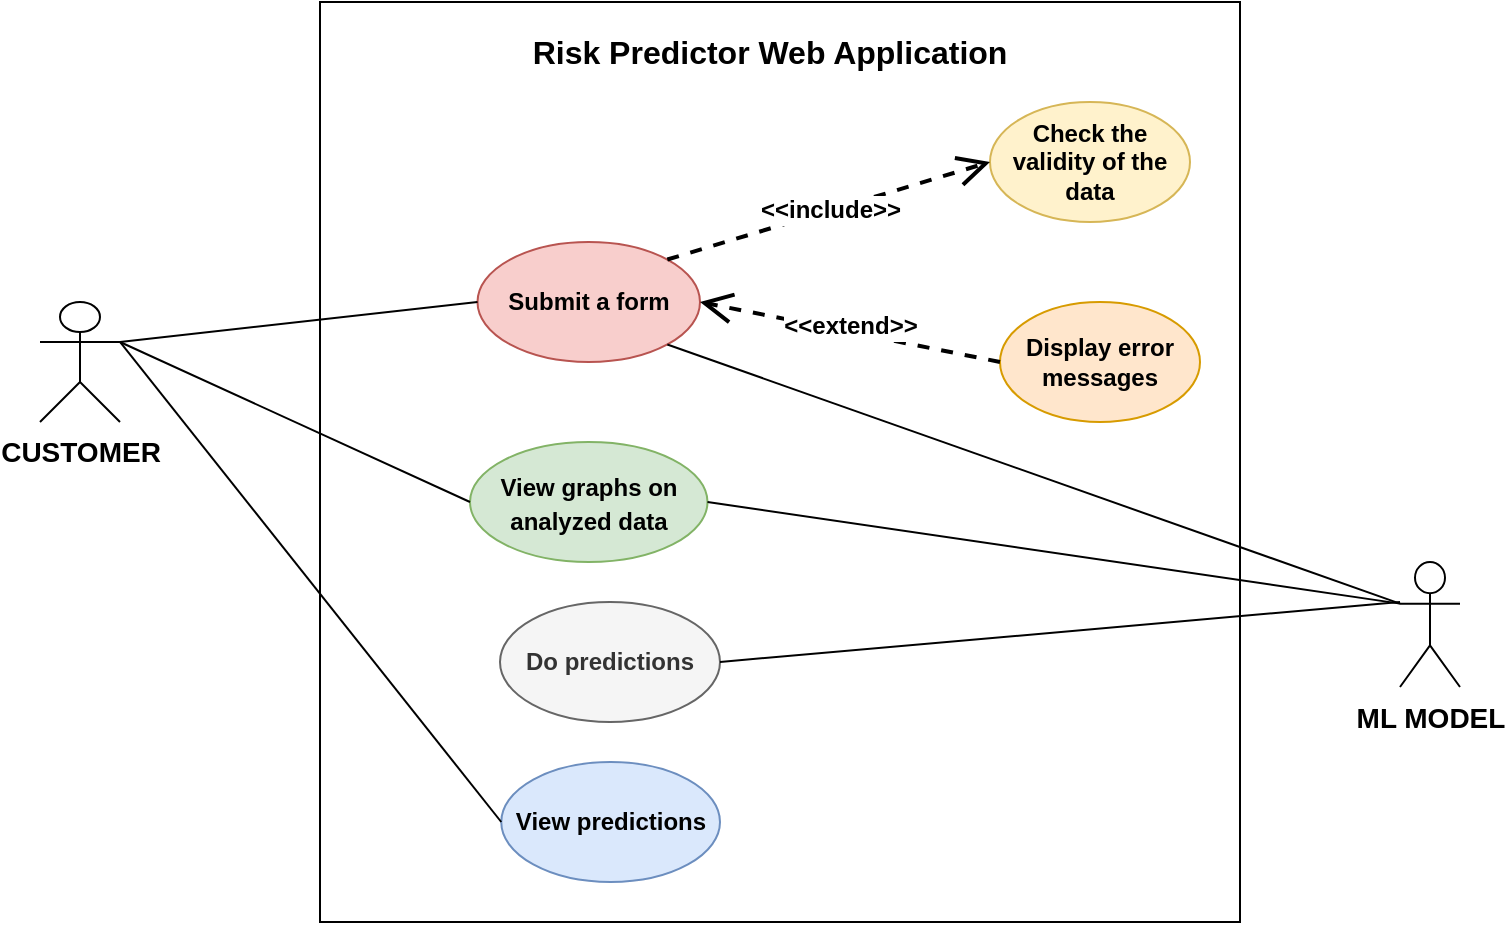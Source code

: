 <mxfile version="16.6.5" type="device"><diagram id="WGko0ocw4E1ylXBgREAE" name="Page-1"><mxGraphModel dx="1038" dy="571" grid="1" gridSize="10" guides="1" tooltips="1" connect="1" arrows="1" fold="1" page="1" pageScale="1" pageWidth="850" pageHeight="1100" math="0" shadow="0"><root><mxCell id="0"/><mxCell id="1" parent="0"/><mxCell id="0dIgHOUMZvJ4idb-tROt-1" value="" style="whiteSpace=wrap;html=1;aspect=fixed;" parent="1" vertex="1"><mxGeometry x="220" y="50" width="460" height="460" as="geometry"/></mxCell><mxCell id="0dIgHOUMZvJ4idb-tROt-2" value="&lt;b&gt;&lt;font style=&quot;font-size: 16px&quot;&gt;Risk Predictor Web Application&lt;/font&gt;&lt;/b&gt;" style="text;html=1;strokeColor=none;fillColor=none;align=center;verticalAlign=middle;whiteSpace=wrap;rounded=0;" parent="1" vertex="1"><mxGeometry x="300" y="60" width="290" height="30" as="geometry"/></mxCell><object label="&lt;span style=&quot;font-size: 14px&quot;&gt;&lt;b&gt;CUSTOMER&lt;/b&gt;&lt;/span&gt;" id="0dIgHOUMZvJ4idb-tROt-3"><mxCell style="shape=umlActor;verticalLabelPosition=bottom;verticalAlign=top;html=1;outlineConnect=0;" parent="1" vertex="1"><mxGeometry x="80" y="200" width="40" height="60" as="geometry"/></mxCell></object><mxCell id="0dIgHOUMZvJ4idb-tROt-11" value="&lt;b&gt;&lt;font style=&quot;font-size: 14px&quot;&gt;ML MODEL&lt;/font&gt;&lt;/b&gt;" style="shape=umlActor;verticalLabelPosition=bottom;verticalAlign=top;html=1;outlineConnect=0;" parent="1" vertex="1"><mxGeometry x="760" y="330" width="30" height="62.5" as="geometry"/></mxCell><mxCell id="0dIgHOUMZvJ4idb-tROt-12" value="&lt;b&gt;Submit a form&lt;/b&gt;" style="ellipse;whiteSpace=wrap;html=1;fillColor=#f8cecc;strokeColor=#b85450;" parent="1" vertex="1"><mxGeometry x="298.75" y="170" width="111.25" height="60" as="geometry"/></mxCell><mxCell id="0dIgHOUMZvJ4idb-tROt-13" value="&lt;b&gt;View predictions&lt;/b&gt;" style="ellipse;whiteSpace=wrap;html=1;fillColor=#dae8fc;strokeColor=#6c8ebf;" parent="1" vertex="1"><mxGeometry x="310.63" y="430" width="109.37" height="60" as="geometry"/></mxCell><mxCell id="0dIgHOUMZvJ4idb-tROt-16" value="" style="endArrow=none;html=1;rounded=0;fontSize=14;entryX=1;entryY=0.333;entryDx=0;entryDy=0;entryPerimeter=0;exitX=0;exitY=0.5;exitDx=0;exitDy=0;" parent="1" source="0dIgHOUMZvJ4idb-tROt-12" target="0dIgHOUMZvJ4idb-tROt-3" edge="1"><mxGeometry width="50" height="50" relative="1" as="geometry"><mxPoint x="400" y="310" as="sourcePoint"/><mxPoint x="450" y="260" as="targetPoint"/></mxGeometry></mxCell><mxCell id="0dIgHOUMZvJ4idb-tROt-17" value="" style="endArrow=none;html=1;rounded=0;fontSize=14;exitX=1;exitY=0.333;exitDx=0;exitDy=0;exitPerimeter=0;entryX=0;entryY=0.5;entryDx=0;entryDy=0;" parent="1" source="0dIgHOUMZvJ4idb-tROt-3" target="0dIgHOUMZvJ4idb-tROt-13" edge="1"><mxGeometry width="50" height="50" relative="1" as="geometry"><mxPoint x="400" y="300" as="sourcePoint"/><mxPoint x="450" y="250" as="targetPoint"/></mxGeometry></mxCell><mxCell id="0dIgHOUMZvJ4idb-tROt-18" value="&lt;b&gt;&lt;font style=&quot;font-size: 12px&quot;&gt;View graphs on analyzed data&lt;/font&gt;&lt;/b&gt;" style="ellipse;whiteSpace=wrap;html=1;fontSize=14;fillColor=#d5e8d4;strokeColor=#82b366;" parent="1" vertex="1"><mxGeometry x="295" y="270" width="118.75" height="60" as="geometry"/></mxCell><mxCell id="0dIgHOUMZvJ4idb-tROt-19" value="" style="endArrow=none;html=1;rounded=0;fontSize=14;entryX=0;entryY=0.5;entryDx=0;entryDy=0;" parent="1" target="0dIgHOUMZvJ4idb-tROt-18" edge="1"><mxGeometry width="50" height="50" relative="1" as="geometry"><mxPoint x="120" y="220" as="sourcePoint"/><mxPoint x="450" y="240" as="targetPoint"/></mxGeometry></mxCell><mxCell id="0dIgHOUMZvJ4idb-tROt-24" value="&lt;b&gt;&lt;font style=&quot;font-size: 12px&quot;&gt;Check the validity of the data&lt;/font&gt;&lt;/b&gt;" style="ellipse;whiteSpace=wrap;html=1;fontSize=12;fillColor=#fff2cc;strokeColor=#d6b656;" parent="1" vertex="1"><mxGeometry x="555" y="100" width="100" height="60" as="geometry"/></mxCell><mxCell id="0dIgHOUMZvJ4idb-tROt-36" value="&lt;b&gt;&amp;lt;&amp;lt;include&amp;gt;&amp;gt;&lt;/b&gt;" style="endArrow=open;endSize=12;dashed=1;html=1;rounded=0;fontSize=12;exitX=1;exitY=0;exitDx=0;exitDy=0;entryX=0;entryY=0.5;entryDx=0;entryDy=0;strokeWidth=2;" parent="1" source="0dIgHOUMZvJ4idb-tROt-12" target="0dIgHOUMZvJ4idb-tROt-24" edge="1"><mxGeometry width="160" relative="1" as="geometry"><mxPoint x="340" y="270" as="sourcePoint"/><mxPoint x="500" y="270" as="targetPoint"/></mxGeometry></mxCell><mxCell id="0dIgHOUMZvJ4idb-tROt-41" value="&lt;b&gt;Display error&lt;br&gt;messages&lt;br&gt;&lt;/b&gt;" style="ellipse;whiteSpace=wrap;html=1;fontSize=12;fillColor=#ffe6cc;strokeColor=#d79b00;" parent="1" vertex="1"><mxGeometry x="560" y="200" width="100" height="60" as="geometry"/></mxCell><mxCell id="0dIgHOUMZvJ4idb-tROt-44" value="&lt;b&gt;&amp;lt;&amp;lt;extend&amp;gt;&amp;gt;&lt;/b&gt;" style="endArrow=open;endSize=12;dashed=1;html=1;rounded=0;fontSize=12;strokeWidth=2;exitX=0;exitY=0.5;exitDx=0;exitDy=0;entryX=1;entryY=0.5;entryDx=0;entryDy=0;" parent="1" source="0dIgHOUMZvJ4idb-tROt-41" target="0dIgHOUMZvJ4idb-tROt-12" edge="1"><mxGeometry x="0.001" y="-2" width="160" relative="1" as="geometry"><mxPoint x="430" y="290" as="sourcePoint"/><mxPoint x="590" y="290" as="targetPoint"/><mxPoint y="-1" as="offset"/></mxGeometry></mxCell><mxCell id="0dIgHOUMZvJ4idb-tROt-51" value="" style="endArrow=none;html=1;rounded=0;fontSize=12;strokeWidth=1;exitX=1;exitY=0.5;exitDx=0;exitDy=0;entryX=0;entryY=0.333;entryDx=0;entryDy=0;entryPerimeter=0;" parent="1" source="0dIgHOUMZvJ4idb-tROt-18" target="0dIgHOUMZvJ4idb-tROt-11" edge="1"><mxGeometry width="50" height="50" relative="1" as="geometry"><mxPoint x="400" y="290" as="sourcePoint"/><mxPoint x="770" y="310" as="targetPoint"/></mxGeometry></mxCell><mxCell id="0dIgHOUMZvJ4idb-tROt-57" value="" style="endArrow=none;html=1;rounded=0;fontSize=12;strokeWidth=1;exitX=0;exitY=0.333;exitDx=0;exitDy=0;exitPerimeter=0;entryX=1;entryY=1;entryDx=0;entryDy=0;" parent="1" source="0dIgHOUMZvJ4idb-tROt-11" target="0dIgHOUMZvJ4idb-tROt-12" edge="1"><mxGeometry width="50" height="50" relative="1" as="geometry"><mxPoint x="400" y="300" as="sourcePoint"/><mxPoint x="450" y="250" as="targetPoint"/></mxGeometry></mxCell><mxCell id="9g5iDCWb0Z_vtJm_EbLz-1" value="&lt;b&gt;Do predictions&lt;/b&gt;" style="ellipse;whiteSpace=wrap;html=1;fillColor=#f5f5f5;strokeColor=#666666;fontColor=#333333;" vertex="1" parent="1"><mxGeometry x="310" y="350" width="110" height="60" as="geometry"/></mxCell><mxCell id="9g5iDCWb0Z_vtJm_EbLz-3" value="" style="endArrow=none;html=1;rounded=0;exitX=1;exitY=0.5;exitDx=0;exitDy=0;" edge="1" parent="1" source="9g5iDCWb0Z_vtJm_EbLz-1"><mxGeometry width="50" height="50" relative="1" as="geometry"><mxPoint x="400" y="320" as="sourcePoint"/><mxPoint x="760" y="350" as="targetPoint"/></mxGeometry></mxCell></root></mxGraphModel></diagram></mxfile>